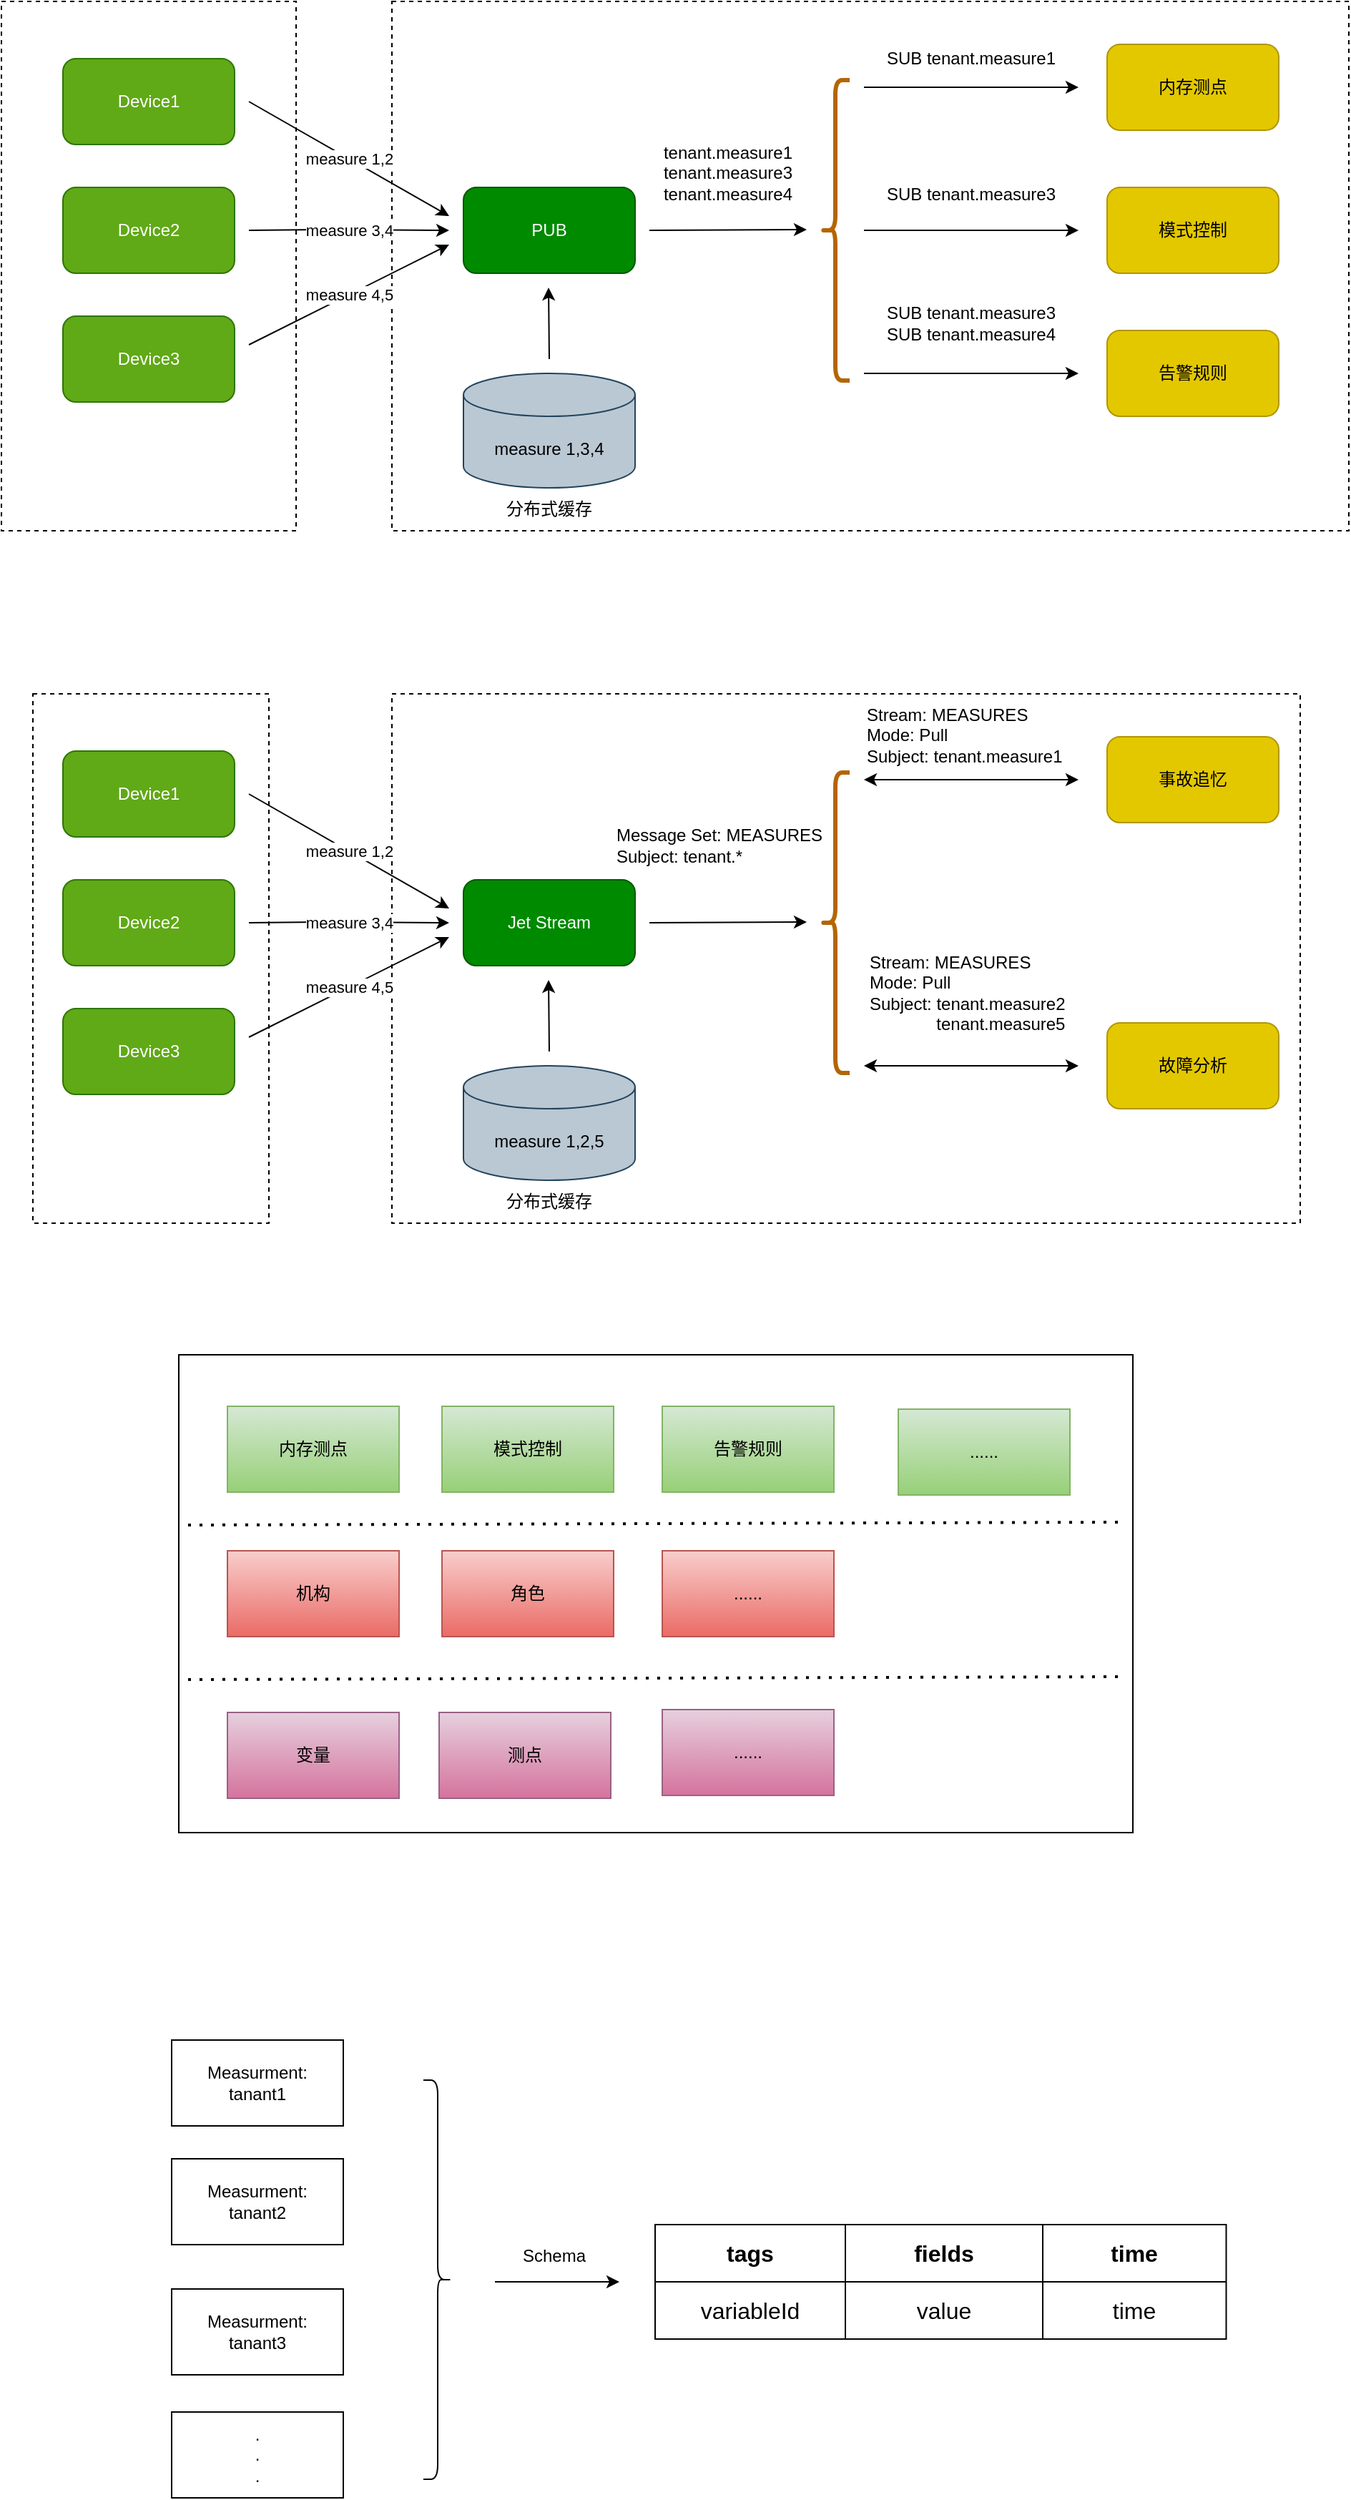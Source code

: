 <mxfile version="20.8.19" type="github"><diagram id="limIem_dQzs10xB99XyD" name="第 1 页"><mxGraphModel dx="1834" dy="756" grid="0" gridSize="10" guides="1" tooltips="1" connect="1" arrows="1" fold="1" page="0" pageScale="1" pageWidth="827" pageHeight="1169" math="0" shadow="0"><root><mxCell id="0"/><mxCell id="1" parent="0"/><mxCell id="QLZDEi5o-cVffIu2JGes-34" value="" style="rounded=0;whiteSpace=wrap;html=1;dashed=1;fillColor=none;" vertex="1" parent="1"><mxGeometry x="260" y="200" width="669" height="370" as="geometry"/></mxCell><mxCell id="QLZDEi5o-cVffIu2JGes-33" value="" style="rounded=0;whiteSpace=wrap;html=1;dashed=1;fillColor=none;" vertex="1" parent="1"><mxGeometry x="-13" y="200" width="206" height="370" as="geometry"/></mxCell><mxCell id="QLZDEi5o-cVffIu2JGes-3" value="PUB" style="rounded=1;whiteSpace=wrap;html=1;fillColor=#008a00;fontColor=#ffffff;strokeColor=#005700;" vertex="1" parent="1"><mxGeometry x="310" y="330" width="120" height="60" as="geometry"/></mxCell><mxCell id="QLZDEi5o-cVffIu2JGes-4" value="Device1" style="rounded=1;whiteSpace=wrap;html=1;fillColor=#60a917;fontColor=#ffffff;strokeColor=#2D7600;" vertex="1" parent="1"><mxGeometry x="30" y="240" width="120" height="60" as="geometry"/></mxCell><mxCell id="QLZDEi5o-cVffIu2JGes-5" value="Device2" style="rounded=1;whiteSpace=wrap;html=1;fillColor=#60a917;fontColor=#ffffff;strokeColor=#2D7600;" vertex="1" parent="1"><mxGeometry x="30" y="330" width="120" height="60" as="geometry"/></mxCell><mxCell id="QLZDEi5o-cVffIu2JGes-6" value="Device3" style="rounded=1;whiteSpace=wrap;html=1;fillColor=#60a917;fontColor=#ffffff;strokeColor=#2D7600;" vertex="1" parent="1"><mxGeometry x="30" y="420" width="120" height="60" as="geometry"/></mxCell><mxCell id="QLZDEi5o-cVffIu2JGes-7" value="measure 1,2" style="endArrow=classic;startArrow=none;html=1;rounded=0;startFill=0;" edge="1" parent="1"><mxGeometry x="-0.001" width="50" height="50" relative="1" as="geometry"><mxPoint x="160" y="270" as="sourcePoint"/><mxPoint x="300" y="350" as="targetPoint"/><mxPoint as="offset"/></mxGeometry></mxCell><mxCell id="QLZDEi5o-cVffIu2JGes-8" value="measure 3,4" style="endArrow=classic;startArrow=none;html=1;rounded=0;startFill=0;" edge="1" parent="1"><mxGeometry width="50" height="50" relative="1" as="geometry"><mxPoint x="160" y="360" as="sourcePoint"/><mxPoint x="300" y="360" as="targetPoint"/><Array as="points"><mxPoint x="210" y="359.5"/></Array><mxPoint as="offset"/></mxGeometry></mxCell><mxCell id="QLZDEi5o-cVffIu2JGes-9" value="measure 4,5" style="endArrow=classic;startArrow=none;html=1;rounded=0;startFill=0;" edge="1" parent="1"><mxGeometry width="50" height="50" relative="1" as="geometry"><mxPoint x="160" y="440" as="sourcePoint"/><mxPoint x="300" y="370" as="targetPoint"/></mxGeometry></mxCell><mxCell id="QLZDEi5o-cVffIu2JGes-13" value="内存测点" style="rounded=1;whiteSpace=wrap;html=1;fillColor=#e3c800;fontColor=#000000;strokeColor=#B09500;" vertex="1" parent="1"><mxGeometry x="760" y="230" width="120" height="60" as="geometry"/></mxCell><mxCell id="QLZDEi5o-cVffIu2JGes-14" value="模式控制" style="rounded=1;whiteSpace=wrap;html=1;fillColor=#e3c800;fontColor=#000000;strokeColor=#B09500;" vertex="1" parent="1"><mxGeometry x="760" y="330" width="120" height="60" as="geometry"/></mxCell><mxCell id="QLZDEi5o-cVffIu2JGes-15" value="告警规则" style="rounded=1;whiteSpace=wrap;html=1;fillColor=#e3c800;fontColor=#000000;strokeColor=#B09500;" vertex="1" parent="1"><mxGeometry x="760" y="430" width="120" height="60" as="geometry"/></mxCell><mxCell id="QLZDEi5o-cVffIu2JGes-16" value="" style="endArrow=classic;startArrow=none;html=1;rounded=0;startFill=0;" edge="1" parent="1"><mxGeometry width="50" height="50" relative="1" as="geometry"><mxPoint x="590" y="260" as="sourcePoint"/><mxPoint x="740" y="260" as="targetPoint"/></mxGeometry></mxCell><mxCell id="QLZDEi5o-cVffIu2JGes-17" value="" style="endArrow=classic;startArrow=none;html=1;rounded=0;startFill=0;" edge="1" parent="1"><mxGeometry width="50" height="50" relative="1" as="geometry"><mxPoint x="590" y="360" as="sourcePoint"/><mxPoint x="740" y="360" as="targetPoint"/></mxGeometry></mxCell><mxCell id="QLZDEi5o-cVffIu2JGes-18" value="" style="endArrow=classic;startArrow=none;html=1;rounded=0;startFill=0;" edge="1" parent="1"><mxGeometry width="50" height="50" relative="1" as="geometry"><mxPoint x="590" y="460" as="sourcePoint"/><mxPoint x="740" y="460" as="targetPoint"/></mxGeometry></mxCell><mxCell id="QLZDEi5o-cVffIu2JGes-19" value="" style="shape=curlyBracket;whiteSpace=wrap;html=1;rounded=1;labelPosition=left;verticalLabelPosition=middle;align=right;verticalAlign=middle;fillColor=#fad7ac;strokeColor=#b46504;strokeWidth=3;" vertex="1" parent="1"><mxGeometry x="560" y="255" width="20" height="210" as="geometry"/></mxCell><mxCell id="QLZDEi5o-cVffIu2JGes-20" value="" style="endArrow=classic;startArrow=none;html=1;rounded=0;startFill=0;" edge="1" parent="1"><mxGeometry width="50" height="50" relative="1" as="geometry"><mxPoint x="440" y="360" as="sourcePoint"/><mxPoint x="550" y="359.5" as="targetPoint"/></mxGeometry></mxCell><mxCell id="QLZDEi5o-cVffIu2JGes-25" value="分布式缓存" style="text;html=1;strokeColor=none;fillColor=none;align=center;verticalAlign=middle;whiteSpace=wrap;rounded=0;" vertex="1" parent="1"><mxGeometry x="330" y="540" width="80" height="30" as="geometry"/></mxCell><mxCell id="QLZDEi5o-cVffIu2JGes-26" value="" style="endArrow=classic;html=1;rounded=0;" edge="1" parent="1"><mxGeometry width="50" height="50" relative="1" as="geometry"><mxPoint x="370" y="450" as="sourcePoint"/><mxPoint x="369.5" y="400" as="targetPoint"/></mxGeometry></mxCell><mxCell id="QLZDEi5o-cVffIu2JGes-28" value="tenant.measure1&lt;br&gt;tenant.measure3&lt;br&gt;tenant.measure4" style="text;html=1;strokeColor=none;fillColor=none;align=center;verticalAlign=middle;whiteSpace=wrap;rounded=0;" vertex="1" parent="1"><mxGeometry x="440" y="290" width="110" height="60" as="geometry"/></mxCell><mxCell id="QLZDEi5o-cVffIu2JGes-29" value="SUB tenant.measure1" style="text;html=1;strokeColor=none;fillColor=none;align=center;verticalAlign=middle;whiteSpace=wrap;rounded=0;" vertex="1" parent="1"><mxGeometry x="590" y="225" width="150" height="30" as="geometry"/></mxCell><mxCell id="QLZDEi5o-cVffIu2JGes-30" value="SUB tenant.measure3" style="text;html=1;strokeColor=none;fillColor=none;align=center;verticalAlign=middle;whiteSpace=wrap;rounded=0;" vertex="1" parent="1"><mxGeometry x="590" y="320" width="150" height="30" as="geometry"/></mxCell><mxCell id="QLZDEi5o-cVffIu2JGes-31" value="SUB tenant.measure3&lt;br&gt;SUB tenant.measure4" style="text;html=1;strokeColor=none;fillColor=none;align=center;verticalAlign=middle;whiteSpace=wrap;rounded=0;" vertex="1" parent="1"><mxGeometry x="590" y="410" width="150" height="30" as="geometry"/></mxCell><mxCell id="QLZDEi5o-cVffIu2JGes-35" value="measure 1,3,4" style="shape=cylinder3;whiteSpace=wrap;html=1;boundedLbl=1;backgroundOutline=1;size=15;fillColor=#bac8d3;strokeColor=#23445d;" vertex="1" parent="1"><mxGeometry x="310" y="460" width="120" height="80" as="geometry"/></mxCell><mxCell id="QLZDEi5o-cVffIu2JGes-46" value="" style="rounded=0;whiteSpace=wrap;html=1;dashed=1;fillColor=none;" vertex="1" parent="1"><mxGeometry x="260" y="684" width="635" height="370" as="geometry"/></mxCell><mxCell id="QLZDEi5o-cVffIu2JGes-47" value="" style="rounded=0;whiteSpace=wrap;html=1;dashed=1;fillColor=none;" vertex="1" parent="1"><mxGeometry x="9" y="684" width="165" height="370" as="geometry"/></mxCell><mxCell id="QLZDEi5o-cVffIu2JGes-48" value="Jet Stream" style="rounded=1;whiteSpace=wrap;html=1;fillColor=#008a00;fontColor=#ffffff;strokeColor=#005700;" vertex="1" parent="1"><mxGeometry x="310" y="814" width="120" height="60" as="geometry"/></mxCell><mxCell id="QLZDEi5o-cVffIu2JGes-49" value="Device1" style="rounded=1;whiteSpace=wrap;html=1;fillColor=#60a917;fontColor=#ffffff;strokeColor=#2D7600;" vertex="1" parent="1"><mxGeometry x="30" y="724" width="120" height="60" as="geometry"/></mxCell><mxCell id="QLZDEi5o-cVffIu2JGes-50" value="Device2" style="rounded=1;whiteSpace=wrap;html=1;fillColor=#60a917;fontColor=#ffffff;strokeColor=#2D7600;" vertex="1" parent="1"><mxGeometry x="30" y="814" width="120" height="60" as="geometry"/></mxCell><mxCell id="QLZDEi5o-cVffIu2JGes-51" value="Device3" style="rounded=1;whiteSpace=wrap;html=1;fillColor=#60a917;fontColor=#ffffff;strokeColor=#2D7600;" vertex="1" parent="1"><mxGeometry x="30" y="904" width="120" height="60" as="geometry"/></mxCell><mxCell id="QLZDEi5o-cVffIu2JGes-52" value="measure 1,2" style="endArrow=classic;startArrow=none;html=1;rounded=0;startFill=0;" edge="1" parent="1"><mxGeometry x="-0.001" width="50" height="50" relative="1" as="geometry"><mxPoint x="160" y="754" as="sourcePoint"/><mxPoint x="300" y="834" as="targetPoint"/><mxPoint as="offset"/></mxGeometry></mxCell><mxCell id="QLZDEi5o-cVffIu2JGes-53" value="measure 3,4" style="endArrow=classic;startArrow=none;html=1;rounded=0;startFill=0;" edge="1" parent="1"><mxGeometry width="50" height="50" relative="1" as="geometry"><mxPoint x="160" y="844" as="sourcePoint"/><mxPoint x="300" y="844" as="targetPoint"/><Array as="points"><mxPoint x="210" y="843.5"/></Array><mxPoint as="offset"/></mxGeometry></mxCell><mxCell id="QLZDEi5o-cVffIu2JGes-54" value="measure 4,5" style="endArrow=classic;startArrow=none;html=1;rounded=0;startFill=0;" edge="1" parent="1"><mxGeometry width="50" height="50" relative="1" as="geometry"><mxPoint x="160" y="924" as="sourcePoint"/><mxPoint x="300" y="854" as="targetPoint"/></mxGeometry></mxCell><mxCell id="QLZDEi5o-cVffIu2JGes-55" value="事故追忆" style="rounded=1;whiteSpace=wrap;html=1;fillColor=#e3c800;fontColor=#000000;strokeColor=#B09500;" vertex="1" parent="1"><mxGeometry x="760" y="714" width="120" height="60" as="geometry"/></mxCell><mxCell id="QLZDEi5o-cVffIu2JGes-57" value="故障分析" style="rounded=1;whiteSpace=wrap;html=1;fillColor=#e3c800;fontColor=#000000;strokeColor=#B09500;" vertex="1" parent="1"><mxGeometry x="760" y="914" width="120" height="60" as="geometry"/></mxCell><mxCell id="QLZDEi5o-cVffIu2JGes-58" value="" style="endArrow=classic;startArrow=classic;html=1;rounded=0;startFill=1;" edge="1" parent="1"><mxGeometry width="50" height="50" relative="1" as="geometry"><mxPoint x="590" y="744" as="sourcePoint"/><mxPoint x="740" y="744" as="targetPoint"/></mxGeometry></mxCell><mxCell id="QLZDEi5o-cVffIu2JGes-60" value="" style="endArrow=classic;startArrow=classic;html=1;rounded=0;startFill=1;" edge="1" parent="1"><mxGeometry width="50" height="50" relative="1" as="geometry"><mxPoint x="590" y="944" as="sourcePoint"/><mxPoint x="740" y="944" as="targetPoint"/></mxGeometry></mxCell><mxCell id="QLZDEi5o-cVffIu2JGes-61" value="" style="shape=curlyBracket;whiteSpace=wrap;html=1;rounded=1;labelPosition=left;verticalLabelPosition=middle;align=right;verticalAlign=middle;fillColor=#fad7ac;strokeColor=#b46504;strokeWidth=3;" vertex="1" parent="1"><mxGeometry x="560" y="739" width="20" height="210" as="geometry"/></mxCell><mxCell id="QLZDEi5o-cVffIu2JGes-62" value="" style="endArrow=classic;startArrow=none;html=1;rounded=0;startFill=0;" edge="1" parent="1"><mxGeometry width="50" height="50" relative="1" as="geometry"><mxPoint x="440" y="844" as="sourcePoint"/><mxPoint x="550" y="843.5" as="targetPoint"/></mxGeometry></mxCell><mxCell id="QLZDEi5o-cVffIu2JGes-63" value="分布式缓存" style="text;html=1;strokeColor=none;fillColor=none;align=center;verticalAlign=middle;whiteSpace=wrap;rounded=0;" vertex="1" parent="1"><mxGeometry x="330" y="1024" width="80" height="30" as="geometry"/></mxCell><mxCell id="QLZDEi5o-cVffIu2JGes-64" value="" style="endArrow=classic;html=1;rounded=0;" edge="1" parent="1"><mxGeometry width="50" height="50" relative="1" as="geometry"><mxPoint x="370" y="934" as="sourcePoint"/><mxPoint x="369.5" y="884" as="targetPoint"/></mxGeometry></mxCell><mxCell id="QLZDEi5o-cVffIu2JGes-65" value="Message Set: MEASURES&lt;br&gt;Subject:&amp;nbsp;tenant.*" style="text;html=1;strokeColor=none;fillColor=none;align=left;verticalAlign=middle;whiteSpace=wrap;rounded=0;" vertex="1" parent="1"><mxGeometry x="415" y="760" width="152" height="60" as="geometry"/></mxCell><mxCell id="QLZDEi5o-cVffIu2JGes-66" value="Stream: MEASURES&lt;br&gt;Mode: Pull&lt;br&gt;Subject: tenant.measure1" style="text;html=1;strokeColor=none;fillColor=none;align=left;verticalAlign=middle;whiteSpace=wrap;rounded=0;" vertex="1" parent="1"><mxGeometry x="590" y="687" width="150" height="52" as="geometry"/></mxCell><mxCell id="QLZDEi5o-cVffIu2JGes-69" value="measure 1,2,5" style="shape=cylinder3;whiteSpace=wrap;html=1;boundedLbl=1;backgroundOutline=1;size=15;fillColor=#bac8d3;strokeColor=#23445d;" vertex="1" parent="1"><mxGeometry x="310" y="944" width="120" height="80" as="geometry"/></mxCell><mxCell id="QLZDEi5o-cVffIu2JGes-70" value="Stream: MEASURES&lt;br&gt;Mode: Pull&lt;br&gt;Subject: tenant.measure2&lt;br&gt;&amp;nbsp; &amp;nbsp; &amp;nbsp; &amp;nbsp; &amp;nbsp; &amp;nbsp; &amp;nbsp; tenant.measure5" style="text;html=1;strokeColor=none;fillColor=none;align=left;verticalAlign=middle;whiteSpace=wrap;rounded=0;" vertex="1" parent="1"><mxGeometry x="592" y="857" width="150" height="72" as="geometry"/></mxCell><mxCell id="QLZDEi5o-cVffIu2JGes-71" value="" style="rounded=0;whiteSpace=wrap;html=1;" vertex="1" parent="1"><mxGeometry x="111" y="1146" width="667" height="334" as="geometry"/></mxCell><mxCell id="QLZDEi5o-cVffIu2JGes-72" value="内存测点" style="rounded=0;whiteSpace=wrap;html=1;fillColor=#d5e8d4;gradientColor=#97d077;strokeColor=#82b366;" vertex="1" parent="1"><mxGeometry x="145" y="1182" width="120" height="60" as="geometry"/></mxCell><mxCell id="QLZDEi5o-cVffIu2JGes-73" value="模式控制" style="rounded=0;whiteSpace=wrap;html=1;fillColor=#d5e8d4;gradientColor=#97d077;strokeColor=#82b366;" vertex="1" parent="1"><mxGeometry x="295" y="1182" width="120" height="60" as="geometry"/></mxCell><mxCell id="QLZDEi5o-cVffIu2JGes-74" value="告警规则" style="rounded=0;whiteSpace=wrap;html=1;fillColor=#d5e8d4;gradientColor=#97d077;strokeColor=#82b366;" vertex="1" parent="1"><mxGeometry x="449" y="1182" width="120" height="60" as="geometry"/></mxCell><mxCell id="QLZDEi5o-cVffIu2JGes-75" value="机构" style="rounded=0;whiteSpace=wrap;html=1;fillColor=#f8cecc;gradientColor=#ea6b66;strokeColor=#b85450;" vertex="1" parent="1"><mxGeometry x="145" y="1283" width="120" height="60" as="geometry"/></mxCell><mxCell id="QLZDEi5o-cVffIu2JGes-76" value="角色" style="rounded=0;whiteSpace=wrap;html=1;fillColor=#f8cecc;gradientColor=#ea6b66;strokeColor=#b85450;" vertex="1" parent="1"><mxGeometry x="295" y="1283" width="120" height="60" as="geometry"/></mxCell><mxCell id="QLZDEi5o-cVffIu2JGes-77" value="变量" style="rounded=0;whiteSpace=wrap;html=1;fillColor=#e6d0de;gradientColor=#d5739d;strokeColor=#996185;" vertex="1" parent="1"><mxGeometry x="145" y="1396" width="120" height="60" as="geometry"/></mxCell><mxCell id="QLZDEi5o-cVffIu2JGes-78" value="测点" style="rounded=0;whiteSpace=wrap;html=1;fillColor=#e6d0de;gradientColor=#d5739d;strokeColor=#996185;" vertex="1" parent="1"><mxGeometry x="293" y="1396" width="120" height="60" as="geometry"/></mxCell><mxCell id="QLZDEi5o-cVffIu2JGes-79" value="......" style="rounded=0;whiteSpace=wrap;html=1;fillColor=#f8cecc;gradientColor=#ea6b66;strokeColor=#b85450;" vertex="1" parent="1"><mxGeometry x="449" y="1283" width="120" height="60" as="geometry"/></mxCell><mxCell id="QLZDEi5o-cVffIu2JGes-80" value="......" style="rounded=0;whiteSpace=wrap;html=1;fillColor=#e6d0de;gradientColor=#d5739d;strokeColor=#996185;" vertex="1" parent="1"><mxGeometry x="449" y="1394" width="120" height="60" as="geometry"/></mxCell><mxCell id="QLZDEi5o-cVffIu2JGes-81" value="......" style="rounded=0;whiteSpace=wrap;html=1;fillColor=#d5e8d4;gradientColor=#97d077;strokeColor=#82b366;" vertex="1" parent="1"><mxGeometry x="614" y="1184" width="120" height="60" as="geometry"/></mxCell><mxCell id="QLZDEi5o-cVffIu2JGes-83" value="" style="endArrow=none;dashed=1;html=1;dashPattern=1 3;strokeWidth=2;rounded=0;" edge="1" parent="1"><mxGeometry width="50" height="50" relative="1" as="geometry"><mxPoint x="117.5" y="1265" as="sourcePoint"/><mxPoint x="771.5" y="1263" as="targetPoint"/></mxGeometry></mxCell><mxCell id="QLZDEi5o-cVffIu2JGes-84" value="" style="endArrow=none;dashed=1;html=1;dashPattern=1 3;strokeWidth=2;rounded=0;" edge="1" parent="1"><mxGeometry width="50" height="50" relative="1" as="geometry"><mxPoint x="117.5" y="1373" as="sourcePoint"/><mxPoint x="771.5" y="1371" as="targetPoint"/></mxGeometry></mxCell><mxCell id="QLZDEi5o-cVffIu2JGes-85" value="Measurment: &lt;br&gt;tanant1" style="rounded=0;whiteSpace=wrap;html=1;" vertex="1" parent="1"><mxGeometry x="106" y="1625" width="120" height="60" as="geometry"/></mxCell><mxCell id="QLZDEi5o-cVffIu2JGes-86" value="Measurment: &lt;br&gt;tanant2" style="rounded=0;whiteSpace=wrap;html=1;" vertex="1" parent="1"><mxGeometry x="106" y="1708" width="120" height="60" as="geometry"/></mxCell><mxCell id="QLZDEi5o-cVffIu2JGes-87" value="Measurment: &lt;br&gt;tanant3" style="rounded=0;whiteSpace=wrap;html=1;" vertex="1" parent="1"><mxGeometry x="106" y="1799" width="120" height="60" as="geometry"/></mxCell><mxCell id="QLZDEi5o-cVffIu2JGes-88" value=".&lt;br&gt;.&lt;br&gt;." style="rounded=0;whiteSpace=wrap;html=1;" vertex="1" parent="1"><mxGeometry x="106" y="1885" width="120" height="60" as="geometry"/></mxCell><mxCell id="QLZDEi5o-cVffIu2JGes-89" value="" style="endArrow=classic;html=1;rounded=0;" edge="1" parent="1"><mxGeometry width="50" height="50" relative="1" as="geometry"><mxPoint x="332" y="1794" as="sourcePoint"/><mxPoint x="419" y="1794" as="targetPoint"/></mxGeometry></mxCell><mxCell id="QLZDEi5o-cVffIu2JGes-90" value="Schema" style="text;html=1;align=center;verticalAlign=middle;resizable=0;points=[];autosize=1;strokeColor=none;fillColor=none;" vertex="1" parent="1"><mxGeometry x="342" y="1763" width="62" height="26" as="geometry"/></mxCell><mxCell id="QLZDEi5o-cVffIu2JGes-92" value="" style="shape=table;startSize=0;container=1;collapsible=0;childLayout=tableLayout;fontSize=16;" vertex="1" parent="1"><mxGeometry x="444" y="1754" width="399.25" height="80" as="geometry"/></mxCell><mxCell id="QLZDEi5o-cVffIu2JGes-93" value="" style="shape=tableRow;horizontal=0;startSize=0;swimlaneHead=0;swimlaneBody=0;strokeColor=inherit;top=0;left=0;bottom=0;right=0;collapsible=0;dropTarget=0;fillColor=none;points=[[0,0.5],[1,0.5]];portConstraint=eastwest;fontSize=16;" vertex="1" parent="QLZDEi5o-cVffIu2JGes-92"><mxGeometry width="399.25" height="40" as="geometry"/></mxCell><mxCell id="QLZDEi5o-cVffIu2JGes-94" value="tags" style="shape=partialRectangle;html=1;whiteSpace=wrap;connectable=0;strokeColor=inherit;overflow=hidden;fillColor=none;top=0;left=0;bottom=0;right=0;pointerEvents=1;fontSize=16;fontStyle=1" vertex="1" parent="QLZDEi5o-cVffIu2JGes-93"><mxGeometry width="133" height="40" as="geometry"><mxRectangle width="133" height="40" as="alternateBounds"/></mxGeometry></mxCell><mxCell id="QLZDEi5o-cVffIu2JGes-95" value="fields" style="shape=partialRectangle;html=1;whiteSpace=wrap;connectable=0;strokeColor=inherit;overflow=hidden;fillColor=none;top=0;left=0;bottom=0;right=0;pointerEvents=1;fontSize=16;fontStyle=1" vertex="1" parent="QLZDEi5o-cVffIu2JGes-93"><mxGeometry x="133" width="138" height="40" as="geometry"><mxRectangle width="138" height="40" as="alternateBounds"/></mxGeometry></mxCell><mxCell id="QLZDEi5o-cVffIu2JGes-96" value="time" style="shape=partialRectangle;html=1;whiteSpace=wrap;connectable=0;strokeColor=inherit;overflow=hidden;fillColor=none;top=0;left=0;bottom=0;right=0;pointerEvents=1;fontSize=16;fontStyle=1" vertex="1" parent="QLZDEi5o-cVffIu2JGes-93"><mxGeometry x="271" width="128" height="40" as="geometry"><mxRectangle width="128" height="40" as="alternateBounds"/></mxGeometry></mxCell><mxCell id="QLZDEi5o-cVffIu2JGes-97" value="" style="shape=tableRow;horizontal=0;startSize=0;swimlaneHead=0;swimlaneBody=0;strokeColor=inherit;top=0;left=0;bottom=0;right=0;collapsible=0;dropTarget=0;fillColor=none;points=[[0,0.5],[1,0.5]];portConstraint=eastwest;fontSize=16;" vertex="1" parent="QLZDEi5o-cVffIu2JGes-92"><mxGeometry y="40" width="399.25" height="40" as="geometry"/></mxCell><mxCell id="QLZDEi5o-cVffIu2JGes-98" value="variableId" style="shape=partialRectangle;html=1;whiteSpace=wrap;connectable=0;strokeColor=inherit;overflow=hidden;fillColor=none;top=0;left=0;bottom=0;right=0;pointerEvents=1;fontSize=16;" vertex="1" parent="QLZDEi5o-cVffIu2JGes-97"><mxGeometry width="133" height="40" as="geometry"><mxRectangle width="133" height="40" as="alternateBounds"/></mxGeometry></mxCell><mxCell id="QLZDEi5o-cVffIu2JGes-99" value="value" style="shape=partialRectangle;html=1;whiteSpace=wrap;connectable=0;strokeColor=inherit;overflow=hidden;fillColor=none;top=0;left=0;bottom=0;right=0;pointerEvents=1;fontSize=16;" vertex="1" parent="QLZDEi5o-cVffIu2JGes-97"><mxGeometry x="133" width="138" height="40" as="geometry"><mxRectangle width="138" height="40" as="alternateBounds"/></mxGeometry></mxCell><mxCell id="QLZDEi5o-cVffIu2JGes-100" value="time" style="shape=partialRectangle;html=1;whiteSpace=wrap;connectable=0;strokeColor=inherit;overflow=hidden;fillColor=none;top=0;left=0;bottom=0;right=0;pointerEvents=1;fontSize=16;" vertex="1" parent="QLZDEi5o-cVffIu2JGes-97"><mxGeometry x="271" width="128" height="40" as="geometry"><mxRectangle width="128" height="40" as="alternateBounds"/></mxGeometry></mxCell><mxCell id="QLZDEi5o-cVffIu2JGes-105" value="" style="shape=curlyBracket;whiteSpace=wrap;html=1;rounded=1;flipH=1;labelPosition=right;verticalLabelPosition=middle;align=left;verticalAlign=middle;" vertex="1" parent="1"><mxGeometry x="282" y="1653" width="20" height="279" as="geometry"/></mxCell></root></mxGraphModel></diagram></mxfile>